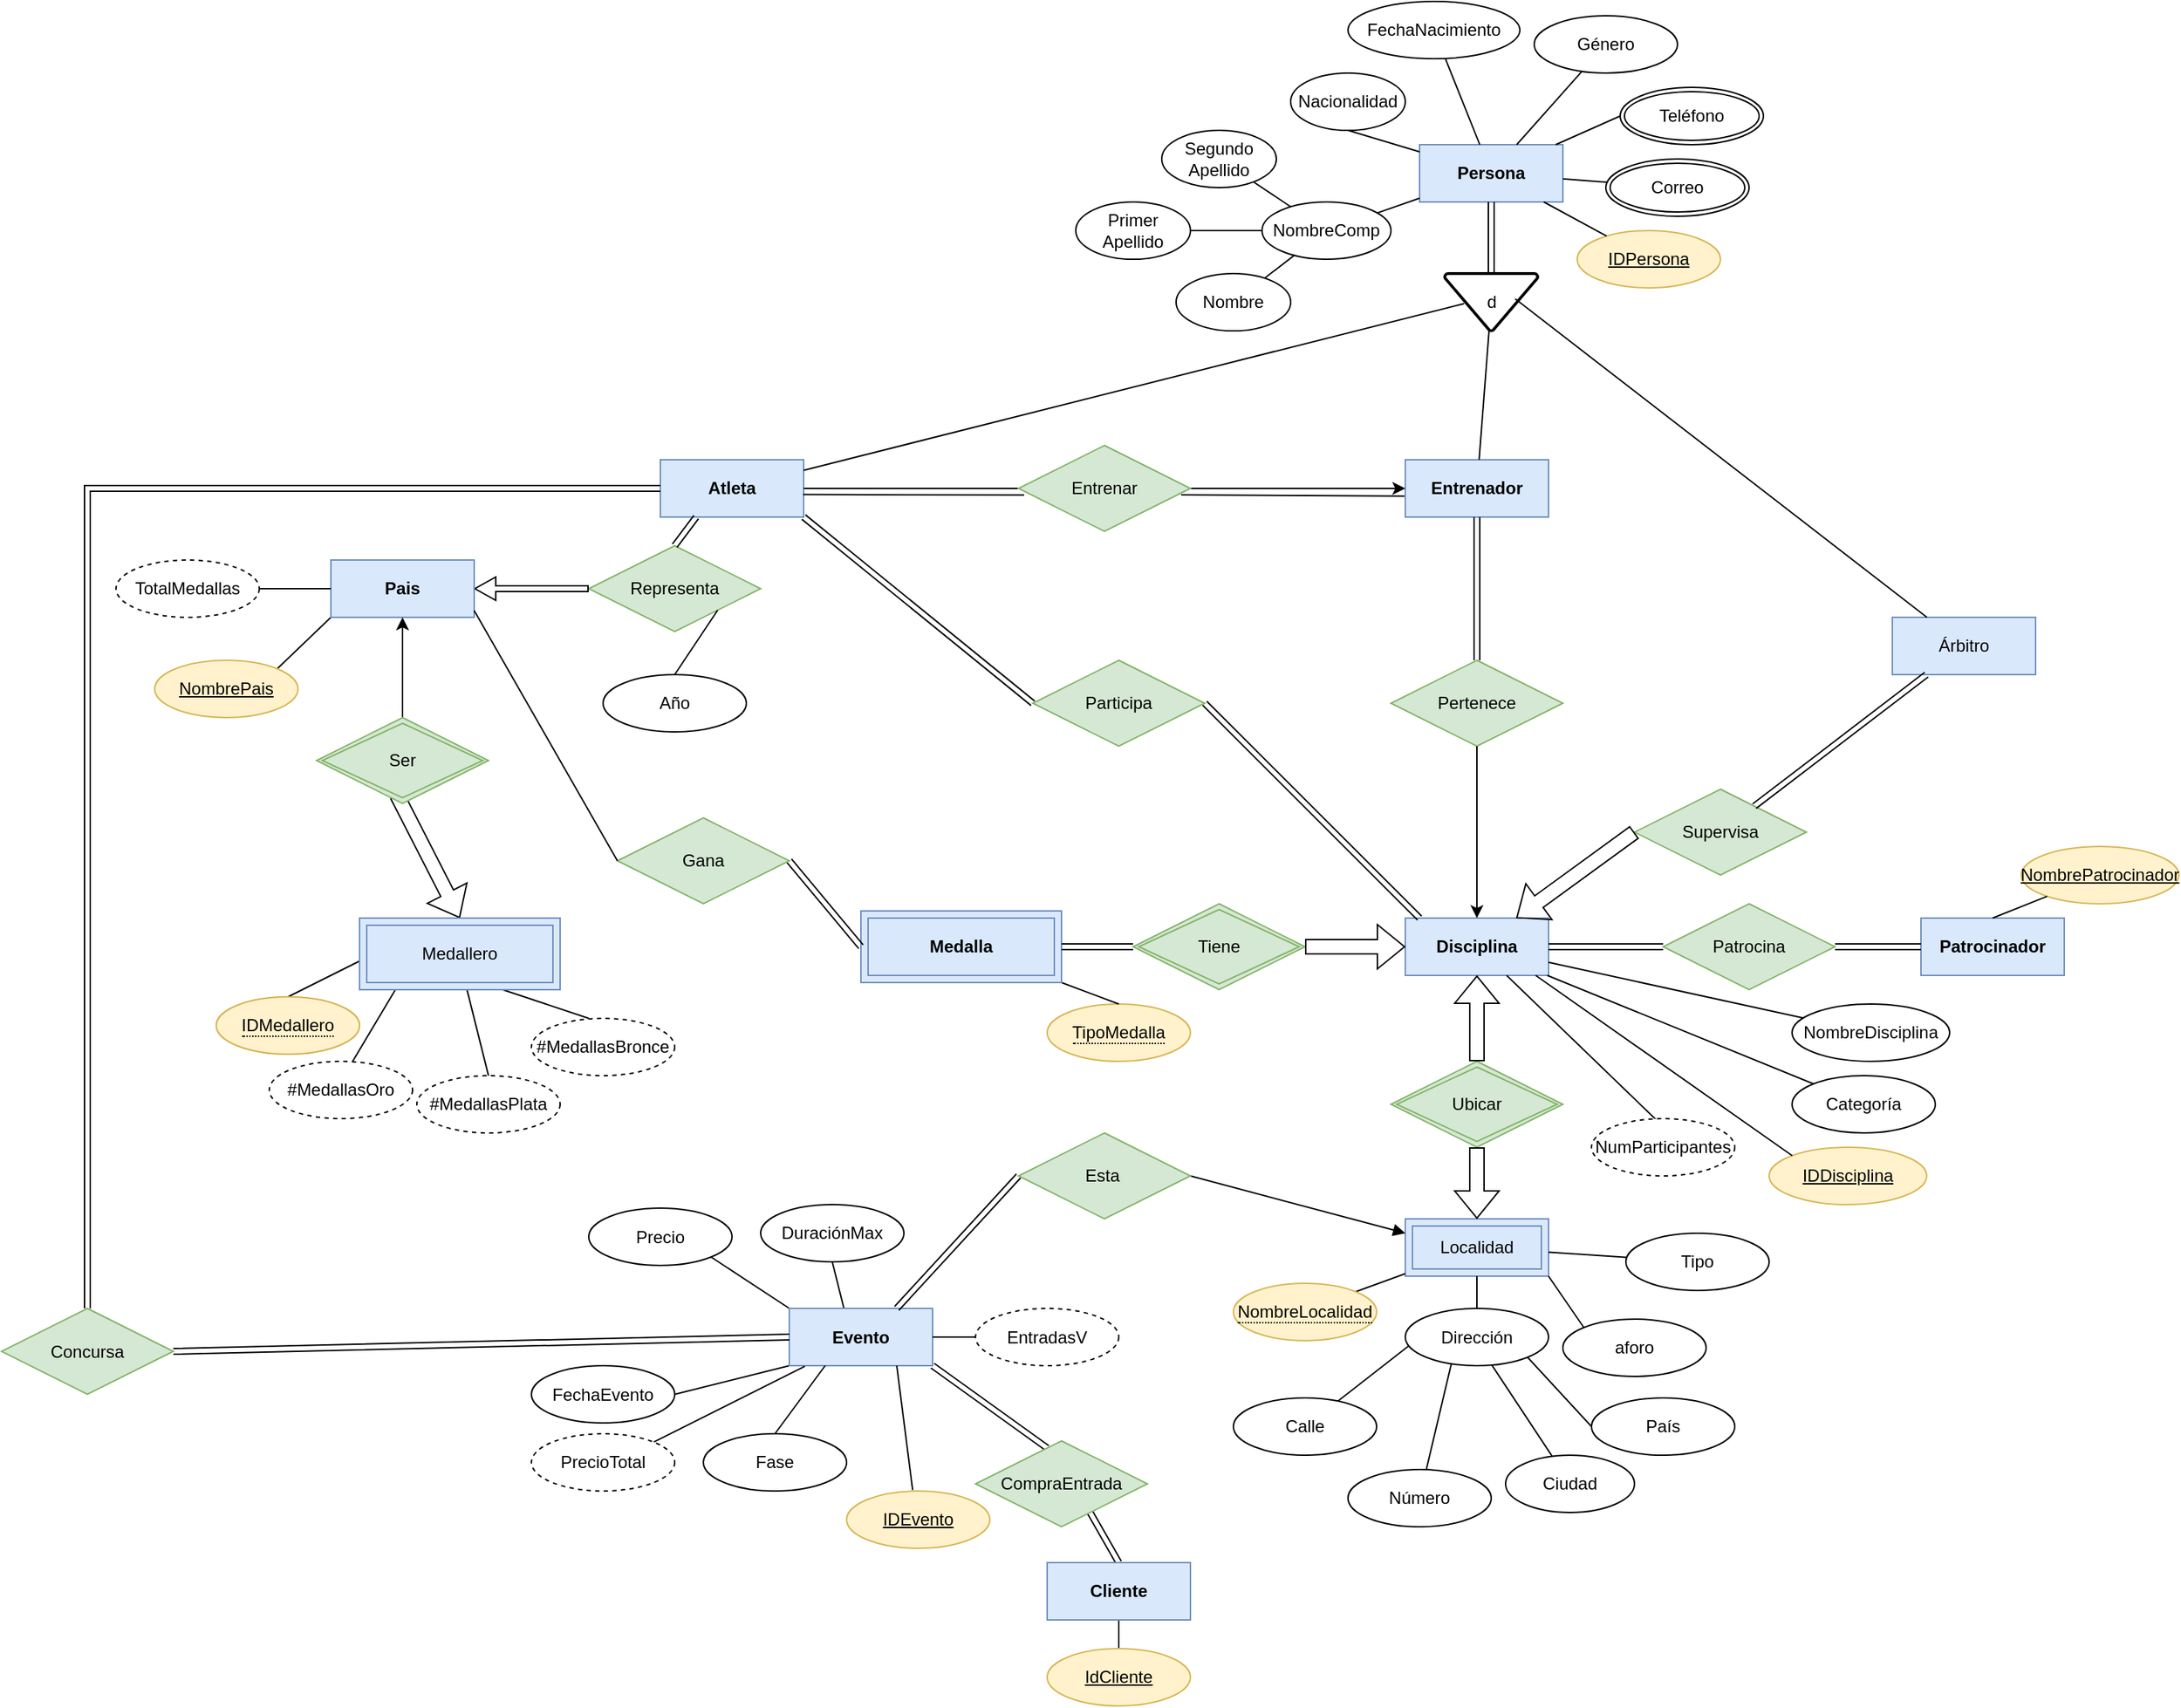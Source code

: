 <mxfile version="24.7.17">
  <diagram name="Página-1" id="QCrCfaFw36UPNGJQG-pu">
    <mxGraphModel grid="1" page="1" gridSize="10" guides="1" tooltips="1" connect="1" arrows="1" fold="1" pageScale="1" pageWidth="827" pageHeight="1169" background="none" math="0" shadow="0">
      <root>
        <mxCell id="0" />
        <mxCell id="1" parent="0" />
        <mxCell id="vkqAU-G4HcXmrahT7UT--8" value="NombreComp" style="ellipse;whiteSpace=wrap;html=1;movable=1;resizable=1;rotatable=1;deletable=1;editable=1;locked=0;connectable=1;" vertex="1" parent="1">
          <mxGeometry x="160" y="-90" width="90" height="40" as="geometry" />
        </mxCell>
        <mxCell id="vkqAU-G4HcXmrahT7UT--10" value="Nombre" style="ellipse;whiteSpace=wrap;html=1;movable=1;resizable=1;rotatable=1;deletable=1;editable=1;locked=0;connectable=1;" vertex="1" parent="1">
          <mxGeometry x="100" y="-40" width="80" height="40" as="geometry" />
        </mxCell>
        <mxCell id="f1zBCqjC82hzsTpn4rTU-1" value="Primer Apellido" style="ellipse;whiteSpace=wrap;html=1;movable=1;resizable=1;rotatable=1;deletable=1;editable=1;locked=0;connectable=1;" vertex="1" parent="1">
          <mxGeometry x="30" y="-90" width="80" height="40" as="geometry" />
        </mxCell>
        <mxCell id="f1zBCqjC82hzsTpn4rTU-2" value="Segundo Apellido" style="ellipse;whiteSpace=wrap;html=1;movable=1;resizable=1;rotatable=1;deletable=1;editable=1;locked=0;connectable=1;" vertex="1" parent="1">
          <mxGeometry x="90" y="-140" width="80" height="40" as="geometry" />
        </mxCell>
        <mxCell id="f1zBCqjC82hzsTpn4rTU-3" value="Nacionalidad" style="ellipse;whiteSpace=wrap;html=1;movable=1;resizable=1;rotatable=1;deletable=1;editable=1;locked=0;connectable=1;" vertex="1" parent="1">
          <mxGeometry x="180" y="-180" width="80" height="40" as="geometry" />
        </mxCell>
        <mxCell id="f1zBCqjC82hzsTpn4rTU-4" value="FechaNacimiento" style="ellipse;whiteSpace=wrap;html=1;movable=1;resizable=1;rotatable=1;deletable=1;editable=1;locked=0;connectable=1;" vertex="1" parent="1">
          <mxGeometry x="220" y="-230" width="120" height="40" as="geometry" />
        </mxCell>
        <mxCell id="f1zBCqjC82hzsTpn4rTU-11" value="d" style="strokeWidth=2;html=1;shape=mxgraph.flowchart.merge_or_storage;whiteSpace=wrap;" vertex="1" parent="1">
          <mxGeometry x="287.5" y="-40" width="65" height="40" as="geometry" />
        </mxCell>
        <mxCell id="f1zBCqjC82hzsTpn4rTU-13" value="Persona" style="whiteSpace=wrap;html=1;align=center;fontStyle=1;fillColor=#dae8fc;strokeColor=#6c8ebf;" vertex="1" parent="1">
          <mxGeometry x="270" y="-130" width="100" height="40" as="geometry" />
        </mxCell>
        <mxCell id="f1zBCqjC82hzsTpn4rTU-14" value="Atleta" style="whiteSpace=wrap;html=1;align=center;fontStyle=1;fillColor=#DAE8FC;strokeColor=#6c8ebf;" vertex="1" parent="1">
          <mxGeometry x="-260" y="90" width="100" height="40" as="geometry" />
        </mxCell>
        <mxCell id="f1zBCqjC82hzsTpn4rTU-15" value="Entrenador" style="whiteSpace=wrap;html=1;align=center;fontStyle=1;fillColor=#dae8fc;strokeColor=#6c8ebf;" vertex="1" parent="1">
          <mxGeometry x="260" y="90" width="100" height="40" as="geometry" />
        </mxCell>
        <mxCell id="f1zBCqjC82hzsTpn4rTU-16" value="Árbitro" style="whiteSpace=wrap;html=1;align=center;fillColor=#dae8fc;strokeColor=#6c8ebf;" vertex="1" parent="1">
          <mxGeometry x="600" y="200" width="100" height="40" as="geometry" />
        </mxCell>
        <mxCell id="f1zBCqjC82hzsTpn4rTU-17" value="Disciplina" style="whiteSpace=wrap;html=1;align=center;fontStyle=1;fillColor=#dae8fc;strokeColor=#6c8ebf;" vertex="1" parent="1">
          <mxGeometry x="260" y="410" width="100" height="40" as="geometry" />
        </mxCell>
        <mxCell id="f1zBCqjC82hzsTpn4rTU-27" value="" style="endArrow=none;html=1;rounded=0;entryX=0;entryY=0.5;entryDx=0;entryDy=0;" edge="1" parent="1" source="f1zBCqjC82hzsTpn4rTU-13" target="f1zBCqjC82hzsTpn4rTU-51">
          <mxGeometry relative="1" as="geometry">
            <mxPoint x="300" y="-30" as="sourcePoint" />
            <mxPoint x="484.854" y="-165.774" as="targetPoint" />
          </mxGeometry>
        </mxCell>
        <mxCell id="f1zBCqjC82hzsTpn4rTU-28" value="" style="endArrow=none;html=1;rounded=0;exitX=0.5;exitY=1;exitDx=0;exitDy=0;" edge="1" parent="1" source="f1zBCqjC82hzsTpn4rTU-3" target="f1zBCqjC82hzsTpn4rTU-13">
          <mxGeometry relative="1" as="geometry">
            <mxPoint x="300" y="-30" as="sourcePoint" />
            <mxPoint x="330" y="-140" as="targetPoint" />
          </mxGeometry>
        </mxCell>
        <mxCell id="f1zBCqjC82hzsTpn4rTU-29" value="" style="endArrow=none;html=1;rounded=0;" edge="1" parent="1" source="f1zBCqjC82hzsTpn4rTU-13" target="f1zBCqjC82hzsTpn4rTU-4">
          <mxGeometry relative="1" as="geometry">
            <mxPoint x="240" y="-211.18" as="sourcePoint" />
            <mxPoint x="400" y="-211.18" as="targetPoint" />
          </mxGeometry>
        </mxCell>
        <mxCell id="f1zBCqjC82hzsTpn4rTU-31" value="" style="endArrow=none;html=1;rounded=0;" edge="1" parent="1" source="f1zBCqjC82hzsTpn4rTU-13" target="vkqAU-G4HcXmrahT7UT--8">
          <mxGeometry relative="1" as="geometry">
            <mxPoint x="300" y="-30" as="sourcePoint" />
            <mxPoint x="460" y="-30" as="targetPoint" />
          </mxGeometry>
        </mxCell>
        <mxCell id="f1zBCqjC82hzsTpn4rTU-32" value="" style="endArrow=none;html=1;rounded=0;" edge="1" parent="1" source="vkqAU-G4HcXmrahT7UT--8" target="f1zBCqjC82hzsTpn4rTU-2">
          <mxGeometry relative="1" as="geometry">
            <mxPoint x="300" y="-30" as="sourcePoint" />
            <mxPoint x="460" y="-30" as="targetPoint" />
          </mxGeometry>
        </mxCell>
        <mxCell id="f1zBCqjC82hzsTpn4rTU-33" value="" style="endArrow=none;html=1;rounded=0;" edge="1" parent="1" source="vkqAU-G4HcXmrahT7UT--8" target="f1zBCqjC82hzsTpn4rTU-1">
          <mxGeometry relative="1" as="geometry">
            <mxPoint x="300" y="-30" as="sourcePoint" />
            <mxPoint x="460" y="-30" as="targetPoint" />
          </mxGeometry>
        </mxCell>
        <mxCell id="f1zBCqjC82hzsTpn4rTU-34" value="" style="endArrow=none;html=1;rounded=0;" edge="1" parent="1" source="vkqAU-G4HcXmrahT7UT--8" target="vkqAU-G4HcXmrahT7UT--10">
          <mxGeometry relative="1" as="geometry">
            <mxPoint x="300" y="-30" as="sourcePoint" />
            <mxPoint x="460" y="-30" as="targetPoint" />
          </mxGeometry>
        </mxCell>
        <mxCell id="f1zBCqjC82hzsTpn4rTU-39" value="" style="shape=link;html=1;rounded=0;" edge="1" parent="1" source="f1zBCqjC82hzsTpn4rTU-11" target="f1zBCqjC82hzsTpn4rTU-13">
          <mxGeometry width="100" relative="1" as="geometry">
            <mxPoint x="320" y="-30" as="sourcePoint" />
            <mxPoint x="430" y="-30" as="targetPoint" />
          </mxGeometry>
        </mxCell>
        <mxCell id="f1zBCqjC82hzsTpn4rTU-40" value="" style="endArrow=none;html=1;rounded=0;exitX=0.208;exitY=0.525;exitDx=0;exitDy=0;exitPerimeter=0;" edge="1" parent="1" source="f1zBCqjC82hzsTpn4rTU-11" target="f1zBCqjC82hzsTpn4rTU-14">
          <mxGeometry width="50" height="50" relative="1" as="geometry">
            <mxPoint x="340" y="-60" as="sourcePoint" />
            <mxPoint x="240" y="-20" as="targetPoint" />
          </mxGeometry>
        </mxCell>
        <mxCell id="f1zBCqjC82hzsTpn4rTU-41" value="" style="endArrow=none;html=1;rounded=0;" edge="1" parent="1" source="f1zBCqjC82hzsTpn4rTU-11" target="f1zBCqjC82hzsTpn4rTU-15">
          <mxGeometry width="50" height="50" relative="1" as="geometry">
            <mxPoint x="347.769" y="-129.72" as="sourcePoint" />
            <mxPoint x="209.769" y="-44.72" as="targetPoint" />
          </mxGeometry>
        </mxCell>
        <mxCell id="f1zBCqjC82hzsTpn4rTU-42" value="" style="endArrow=none;html=1;rounded=0;entryX=0.757;entryY=0.441;entryDx=0;entryDy=0;entryPerimeter=0;" edge="1" parent="1" source="f1zBCqjC82hzsTpn4rTU-16" target="f1zBCqjC82hzsTpn4rTU-11">
          <mxGeometry width="50" height="50" relative="1" as="geometry">
            <mxPoint x="347.769" y="-129.72" as="sourcePoint" />
            <mxPoint x="209.769" y="-44.72" as="targetPoint" />
            <Array as="points" />
          </mxGeometry>
        </mxCell>
        <mxCell id="f1zBCqjC82hzsTpn4rTU-46" value="Género" style="ellipse;whiteSpace=wrap;html=1;align=center;" vertex="1" parent="1">
          <mxGeometry x="350" y="-220" width="100" height="40" as="geometry" />
        </mxCell>
        <mxCell id="f1zBCqjC82hzsTpn4rTU-48" value="" style="endArrow=none;html=1;rounded=0;" edge="1" parent="1" source="f1zBCqjC82hzsTpn4rTU-46" target="f1zBCqjC82hzsTpn4rTU-13">
          <mxGeometry width="50" height="50" relative="1" as="geometry">
            <mxPoint x="407.769" y="-79.72" as="sourcePoint" />
            <mxPoint x="269.769" y="5.28" as="targetPoint" />
          </mxGeometry>
        </mxCell>
        <mxCell id="f1zBCqjC82hzsTpn4rTU-49" value="Supervisa" style="shape=rhombus;perimeter=rhombusPerimeter;whiteSpace=wrap;html=1;align=center;fillColor=#d5e8d4;strokeColor=#82b366;" vertex="1" parent="1">
          <mxGeometry x="420" y="320" width="120" height="60" as="geometry" />
        </mxCell>
        <mxCell id="f1zBCqjC82hzsTpn4rTU-51" value="Teléfono" style="ellipse;shape=doubleEllipse;margin=3;whiteSpace=wrap;html=1;align=center;" vertex="1" parent="1">
          <mxGeometry x="410" y="-170" width="100" height="40" as="geometry" />
        </mxCell>
        <mxCell id="f1zBCqjC82hzsTpn4rTU-53" value="Localidad" style="shape=ext;margin=3;double=1;whiteSpace=wrap;html=1;align=center;fillColor=#dae8fc;strokeColor=#6c8ebf;" vertex="1" parent="1">
          <mxGeometry x="260" y="620" width="100" height="40" as="geometry" />
        </mxCell>
        <mxCell id="f1zBCqjC82hzsTpn4rTU-55" value="Pertenece" style="shape=rhombus;perimeter=rhombusPerimeter;whiteSpace=wrap;html=1;align=center;fillColor=#d5e8d4;strokeColor=#82b366;" vertex="1" parent="1">
          <mxGeometry x="250" y="230" width="120" height="60" as="geometry" />
        </mxCell>
        <mxCell id="f1zBCqjC82hzsTpn4rTU-60" value="" style="endArrow=classic;html=1;rounded=0;entryX=0;entryY=0.5;entryDx=0;entryDy=0;" edge="1" parent="1" source="f1zBCqjC82hzsTpn4rTU-14" target="f1zBCqjC82hzsTpn4rTU-15">
          <mxGeometry width="50" height="50" relative="1" as="geometry">
            <mxPoint x="310" y="180" as="sourcePoint" />
            <mxPoint x="360" y="130" as="targetPoint" />
          </mxGeometry>
        </mxCell>
        <mxCell id="f1zBCqjC82hzsTpn4rTU-43" value="Entrenar" style="shape=rhombus;perimeter=rhombusPerimeter;whiteSpace=wrap;html=1;align=center;fillColor=#d5e8d4;strokeColor=#82b366;" vertex="1" parent="1">
          <mxGeometry x="-10" y="80" width="120" height="60" as="geometry" />
        </mxCell>
        <mxCell id="f1zBCqjC82hzsTpn4rTU-61" value="" style="shape=link;html=1;rounded=0;" edge="1" parent="1" source="f1zBCqjC82hzsTpn4rTU-55" target="f1zBCqjC82hzsTpn4rTU-15">
          <mxGeometry width="100" relative="1" as="geometry">
            <mxPoint x="280" y="270" as="sourcePoint" />
            <mxPoint x="380" y="270" as="targetPoint" />
          </mxGeometry>
        </mxCell>
        <mxCell id="f1zBCqjC82hzsTpn4rTU-62" value="" style="endArrow=classic;html=1;rounded=0;" edge="1" parent="1" target="f1zBCqjC82hzsTpn4rTU-17">
          <mxGeometry width="50" height="50" relative="1" as="geometry">
            <mxPoint x="310" y="290" as="sourcePoint" />
            <mxPoint x="360" y="240" as="targetPoint" />
          </mxGeometry>
        </mxCell>
        <mxCell id="f1zBCqjC82hzsTpn4rTU-65" value="" style="shape=link;endArrow=none;html=1;rounded=0;entryX=1;entryY=1;entryDx=0;entryDy=0;exitX=0;exitY=0.5;exitDx=0;exitDy=0;endFill=0;" edge="1" parent="1" source="f1zBCqjC82hzsTpn4rTU-66" target="f1zBCqjC82hzsTpn4rTU-14">
          <mxGeometry width="50" height="50" relative="1" as="geometry">
            <mxPoint x="20" y="240" as="sourcePoint" />
            <mxPoint x="-90" y="190" as="targetPoint" />
          </mxGeometry>
        </mxCell>
        <mxCell id="f1zBCqjC82hzsTpn4rTU-66" value="Participa" style="shape=rhombus;perimeter=rhombusPerimeter;whiteSpace=wrap;html=1;align=center;fillColor=#d5e8d4;strokeColor=#82b366;" vertex="1" parent="1">
          <mxGeometry y="230" width="120" height="60" as="geometry" />
        </mxCell>
        <mxCell id="f1zBCqjC82hzsTpn4rTU-68" value="" style="shape=link;endArrow=classic;html=1;rounded=0;entryX=0;entryY=0.25;entryDx=0;entryDy=0;exitX=1;exitY=0.5;exitDx=0;exitDy=0;" edge="1" parent="1" source="f1zBCqjC82hzsTpn4rTU-66">
          <mxGeometry width="50" height="50" relative="1" as="geometry">
            <mxPoint x="130" y="250" as="sourcePoint" />
            <mxPoint x="270" y="410" as="targetPoint" />
          </mxGeometry>
        </mxCell>
        <mxCell id="f1zBCqjC82hzsTpn4rTU-69" value="&lt;span&gt;NombreDisciplina&lt;/span&gt;" style="ellipse;whiteSpace=wrap;html=1;align=center;fontStyle=0" vertex="1" parent="1">
          <mxGeometry x="530" y="470" width="110" height="40" as="geometry" />
        </mxCell>
        <mxCell id="f1zBCqjC82hzsTpn4rTU-72" value="Categoría" style="ellipse;whiteSpace=wrap;html=1;align=center;" vertex="1" parent="1">
          <mxGeometry x="530" y="520" width="100" height="40" as="geometry" />
        </mxCell>
        <mxCell id="f1zBCqjC82hzsTpn4rTU-74" value="" style="endArrow=classic;html=1;rounded=0;shape=flexArrow;exitX=0;exitY=0.5;exitDx=0;exitDy=0;" edge="1" parent="1" source="f1zBCqjC82hzsTpn4rTU-49" target="f1zBCqjC82hzsTpn4rTU-17">
          <mxGeometry width="50" height="50" relative="1" as="geometry">
            <mxPoint x="310" y="410" as="sourcePoint" />
            <mxPoint x="360" y="360" as="targetPoint" />
          </mxGeometry>
        </mxCell>
        <mxCell id="f1zBCqjC82hzsTpn4rTU-75" value="" style="endArrow=none;html=1;rounded=0;" edge="1" parent="1" source="f1zBCqjC82hzsTpn4rTU-17" target="f1zBCqjC82hzsTpn4rTU-72">
          <mxGeometry width="50" height="50" relative="1" as="geometry">
            <mxPoint x="397.769" y="460.28" as="sourcePoint" />
            <mxPoint x="259.769" y="545.28" as="targetPoint" />
          </mxGeometry>
        </mxCell>
        <mxCell id="f1zBCqjC82hzsTpn4rTU-76" value="" style="endArrow=none;html=1;rounded=0;" edge="1" parent="1" source="f1zBCqjC82hzsTpn4rTU-17" target="f1zBCqjC82hzsTpn4rTU-69">
          <mxGeometry width="50" height="50" relative="1" as="geometry">
            <mxPoint x="397.769" y="460.28" as="sourcePoint" />
            <mxPoint x="259.769" y="545.28" as="targetPoint" />
          </mxGeometry>
        </mxCell>
        <mxCell id="f1zBCqjC82hzsTpn4rTU-77" value="" style="endArrow=none;html=1;rounded=0;" edge="1" parent="1" source="f1zBCqjC82hzsTpn4rTU-17">
          <mxGeometry width="50" height="50" relative="1" as="geometry">
            <mxPoint x="397.769" y="460.28" as="sourcePoint" />
            <mxPoint x="435.615" y="551.283" as="targetPoint" />
          </mxGeometry>
        </mxCell>
        <mxCell id="f1zBCqjC82hzsTpn4rTU-80" value="Tipo" style="ellipse;whiteSpace=wrap;html=1;align=center;" vertex="1" parent="1">
          <mxGeometry x="414" y="630" width="100" height="40" as="geometry" />
        </mxCell>
        <mxCell id="f1zBCqjC82hzsTpn4rTU-81" value="IDPersona" style="ellipse;whiteSpace=wrap;html=1;align=center;fontStyle=4;fillColor=#fff2cc;strokeColor=#d6b656;" vertex="1" parent="1">
          <mxGeometry x="380" y="-70" width="100" height="40" as="geometry" />
        </mxCell>
        <mxCell id="f1zBCqjC82hzsTpn4rTU-83" value="" style="endArrow=none;html=1;rounded=0;" edge="1" parent="1" source="f1zBCqjC82hzsTpn4rTU-81" target="f1zBCqjC82hzsTpn4rTU-13">
          <mxGeometry width="50" height="50" relative="1" as="geometry">
            <mxPoint x="407.769" y="-79.72" as="sourcePoint" />
            <mxPoint x="269.769" y="5.28" as="targetPoint" />
          </mxGeometry>
        </mxCell>
        <mxCell id="f1zBCqjC82hzsTpn4rTU-84" value="Ubicar" style="shape=rhombus;double=1;perimeter=rhombusPerimeter;whiteSpace=wrap;html=1;align=center;fillColor=#d5e8d4;strokeColor=#82b366;" vertex="1" parent="1">
          <mxGeometry x="250" y="510" width="120" height="60" as="geometry" />
        </mxCell>
        <mxCell id="f1zBCqjC82hzsTpn4rTU-85" value="" style="endArrow=none;html=1;rounded=0;entryX=1;entryY=0;entryDx=0;entryDy=0;" edge="1" parent="1" source="f1zBCqjC82hzsTpn4rTU-53" target="mH0adXcuigVSKNQ7jDRi-12">
          <mxGeometry width="50" height="50" relative="1" as="geometry">
            <mxPoint x="397.769" y="580.28" as="sourcePoint" />
            <mxPoint x="234.977" y="670.708" as="targetPoint" />
          </mxGeometry>
        </mxCell>
        <mxCell id="f1zBCqjC82hzsTpn4rTU-87" value="" style="endArrow=none;html=1;rounded=0;" edge="1" parent="1" source="f1zBCqjC82hzsTpn4rTU-80" target="f1zBCqjC82hzsTpn4rTU-53">
          <mxGeometry width="50" height="50" relative="1" as="geometry">
            <mxPoint x="397.769" y="580.28" as="sourcePoint" />
            <mxPoint x="259.769" y="665.28" as="targetPoint" />
          </mxGeometry>
        </mxCell>
        <mxCell id="f1zBCqjC82hzsTpn4rTU-88" value="Calle" style="ellipse;whiteSpace=wrap;html=1;align=center;" vertex="1" parent="1">
          <mxGeometry x="140" y="745" width="100" height="40" as="geometry" />
        </mxCell>
        <mxCell id="f1zBCqjC82hzsTpn4rTU-89" value="Número" style="ellipse;whiteSpace=wrap;html=1;align=center;" vertex="1" parent="1">
          <mxGeometry x="220" y="795" width="100" height="40" as="geometry" />
        </mxCell>
        <mxCell id="f1zBCqjC82hzsTpn4rTU-90" value="Ciudad" style="ellipse;whiteSpace=wrap;html=1;align=center;" vertex="1" parent="1">
          <mxGeometry x="330" y="785" width="90" height="40" as="geometry" />
        </mxCell>
        <mxCell id="f1zBCqjC82hzsTpn4rTU-91" value="País" style="ellipse;whiteSpace=wrap;html=1;align=center;" vertex="1" parent="1">
          <mxGeometry x="390" y="745" width="100" height="40" as="geometry" />
        </mxCell>
        <mxCell id="f1zBCqjC82hzsTpn4rTU-92" value="" style="endArrow=none;html=1;rounded=0;exitX=0.031;exitY=0.641;exitDx=0;exitDy=0;exitPerimeter=0;" edge="1" parent="1" source="THKwmLbEmkbz0ED7jqbm-4" target="f1zBCqjC82hzsTpn4rTU-88">
          <mxGeometry width="50" height="50" relative="1" as="geometry">
            <mxPoint x="250" y="720" as="sourcePoint" />
            <mxPoint x="259.769" y="760.28" as="targetPoint" />
          </mxGeometry>
        </mxCell>
        <mxCell id="f1zBCqjC82hzsTpn4rTU-93" value="" style="endArrow=none;html=1;rounded=0;exitX=0.322;exitY=0.959;exitDx=0;exitDy=0;exitPerimeter=0;" edge="1" parent="1" source="THKwmLbEmkbz0ED7jqbm-4" target="f1zBCqjC82hzsTpn4rTU-89">
          <mxGeometry width="50" height="50" relative="1" as="geometry">
            <mxPoint x="270" y="750" as="sourcePoint" />
            <mxPoint x="259.769" y="760.28" as="targetPoint" />
          </mxGeometry>
        </mxCell>
        <mxCell id="f1zBCqjC82hzsTpn4rTU-94" value="" style="endArrow=none;html=1;rounded=0;entryX=0.361;entryY=0.017;entryDx=0;entryDy=0;entryPerimeter=0;exitX=0.6;exitY=0.974;exitDx=0;exitDy=0;exitPerimeter=0;" edge="1" parent="1" source="THKwmLbEmkbz0ED7jqbm-4" target="f1zBCqjC82hzsTpn4rTU-90">
          <mxGeometry width="50" height="50" relative="1" as="geometry">
            <mxPoint x="306" y="760" as="sourcePoint" />
            <mxPoint x="259.769" y="760.28" as="targetPoint" />
          </mxGeometry>
        </mxCell>
        <mxCell id="f1zBCqjC82hzsTpn4rTU-95" value="" style="endArrow=none;html=1;rounded=0;exitX=0;exitY=0.5;exitDx=0;exitDy=0;entryX=1;entryY=1;entryDx=0;entryDy=0;" edge="1" parent="1" source="f1zBCqjC82hzsTpn4rTU-91" target="THKwmLbEmkbz0ED7jqbm-4">
          <mxGeometry width="50" height="50" relative="1" as="geometry">
            <mxPoint x="397.769" y="675.28" as="sourcePoint" />
            <mxPoint x="340" y="750" as="targetPoint" />
          </mxGeometry>
        </mxCell>
        <mxCell id="f1zBCqjC82hzsTpn4rTU-105" value="Precio" style="ellipse;whiteSpace=wrap;html=1;align=center;" vertex="1" parent="1">
          <mxGeometry x="-310" y="612.5" width="100" height="40" as="geometry" />
        </mxCell>
        <mxCell id="f1zBCqjC82hzsTpn4rTU-106" value="" style="endArrow=none;html=1;rounded=0;entryX=1;entryY=1;entryDx=0;entryDy=0;exitX=0;exitY=0;exitDx=0;exitDy=0;" edge="1" parent="1" source="o7-nBCWL6oB6dUf7lMq--11" target="f1zBCqjC82hzsTpn4rTU-105">
          <mxGeometry relative="1" as="geometry">
            <mxPoint x="-360" y="692.5" as="sourcePoint" />
            <mxPoint x="-200" y="692.5" as="targetPoint" />
          </mxGeometry>
        </mxCell>
        <mxCell id="f1zBCqjC82hzsTpn4rTU-108" value="" style="endArrow=none;html=1;rounded=0;entryX=0.5;entryY=1;entryDx=0;entryDy=0;" edge="1" parent="1" target="o7-nBCWL6oB6dUf7lMq--22">
          <mxGeometry relative="1" as="geometry">
            <mxPoint x="-130" y="690" as="sourcePoint" />
            <mxPoint x="-120" y="767.5" as="targetPoint" />
          </mxGeometry>
        </mxCell>
        <mxCell id="f1zBCqjC82hzsTpn4rTU-109" value="" style="endArrow=none;html=1;rounded=0;exitX=0;exitY=1;exitDx=0;exitDy=0;entryX=1;entryY=0.5;entryDx=0;entryDy=0;" edge="1" parent="1" source="o7-nBCWL6oB6dUf7lMq--11" target="o7-nBCWL6oB6dUf7lMq--28">
          <mxGeometry relative="1" as="geometry">
            <mxPoint x="-360" y="692.5" as="sourcePoint" />
            <mxPoint x="-238.656" y="756.918" as="targetPoint" />
          </mxGeometry>
        </mxCell>
        <mxCell id="f1zBCqjC82hzsTpn4rTU-116" value="" style="shape=link;html=1;rounded=0;" edge="1" parent="1" source="f1zBCqjC82hzsTpn4rTU-16" target="f1zBCqjC82hzsTpn4rTU-49">
          <mxGeometry width="100" relative="1" as="geometry">
            <mxPoint y="500" as="sourcePoint" />
            <mxPoint x="550" y="340" as="targetPoint" />
          </mxGeometry>
        </mxCell>
        <mxCell id="fMwPx2uLLaWgfthnUd-A-1" value="Patrocinador" style="whiteSpace=wrap;html=1;align=center;fontStyle=1;fillColor=#dae8fc;strokeColor=#6c8ebf;" vertex="1" parent="1">
          <mxGeometry x="620" y="410" width="100" height="40" as="geometry" />
        </mxCell>
        <mxCell id="cxBHX1C2nxwxFBKa3v35-2" value="aforo" style="ellipse;whiteSpace=wrap;html=1;align=center;" vertex="1" parent="1">
          <mxGeometry x="370" y="690" width="100" height="40" as="geometry" />
        </mxCell>
        <mxCell id="o7-nBCWL6oB6dUf7lMq--1" value="Representa" style="shape=rhombus;perimeter=rhombusPerimeter;whiteSpace=wrap;html=1;align=center;fillColor=#d5e8d4;strokeColor=#82b366;" vertex="1" parent="1">
          <mxGeometry x="-310" y="150" width="120" height="60" as="geometry" />
        </mxCell>
        <mxCell id="cxBHX1C2nxwxFBKa3v35-3" value="Patrocina" style="shape=rhombus;perimeter=rhombusPerimeter;whiteSpace=wrap;html=1;align=center;fillColor=#d5e8d4;strokeColor=#82b366;" vertex="1" parent="1">
          <mxGeometry x="440" y="400" width="120" height="60" as="geometry" />
        </mxCell>
        <mxCell id="o7-nBCWL6oB6dUf7lMq--2" value="" style="endArrow=none;html=1;rounded=0;exitX=0.5;exitY=0;exitDx=0;exitDy=0;entryX=0.25;entryY=1;entryDx=0;entryDy=0;shape=link;" edge="1" parent="1" source="o7-nBCWL6oB6dUf7lMq--1" target="f1zBCqjC82hzsTpn4rTU-14">
          <mxGeometry width="50" height="50" relative="1" as="geometry">
            <mxPoint x="340" y="-55" as="sourcePoint" />
            <mxPoint x="-150" y="104" as="targetPoint" />
          </mxGeometry>
        </mxCell>
        <mxCell id="o7-nBCWL6oB6dUf7lMq--3" value="" style="endArrow=none;html=1;rounded=0;exitX=1;exitY=0.5;exitDx=0;exitDy=0;startArrow=block;startFill=0;shape=flexArrow;entryX=0;entryY=0.5;entryDx=0;entryDy=0;strokeWidth=1;endFill=0;targetPerimeterSpacing=0;endSize=0;startSize=4.529;shadow=0;flowAnimation=0;fillColor=none;width=4;startWidth=11.25;fontStyle=1" edge="1" parent="1" source="THKwmLbEmkbz0ED7jqbm-10" target="o7-nBCWL6oB6dUf7lMq--1">
          <mxGeometry width="50" height="50" relative="1" as="geometry">
            <mxPoint x="-320" y="30" as="sourcePoint" />
            <mxPoint x="-260" y="40" as="targetPoint" />
          </mxGeometry>
        </mxCell>
        <mxCell id="cxBHX1C2nxwxFBKa3v35-8" value="" style="endArrow=none;html=1;rounded=0;exitX=0;exitY=0;exitDx=0;exitDy=0;entryX=1;entryY=1;entryDx=0;entryDy=0;" edge="1" parent="1" source="cxBHX1C2nxwxFBKa3v35-2" target="f1zBCqjC82hzsTpn4rTU-53">
          <mxGeometry width="50" height="50" relative="1" as="geometry">
            <mxPoint x="416.5" y="703" as="sourcePoint" />
            <mxPoint x="350" y="696" as="targetPoint" />
          </mxGeometry>
        </mxCell>
        <mxCell id="o7-nBCWL6oB6dUf7lMq--6" value="Año" style="ellipse;whiteSpace=wrap;html=1;align=center;" vertex="1" parent="1">
          <mxGeometry x="-300" y="240" width="100" height="40" as="geometry" />
        </mxCell>
        <mxCell id="o7-nBCWL6oB6dUf7lMq--9" value="" style="endArrow=none;html=1;rounded=0;exitX=1;exitY=1;exitDx=0;exitDy=0;entryX=0.5;entryY=0;entryDx=0;entryDy=0;" edge="1" parent="1" source="o7-nBCWL6oB6dUf7lMq--1" target="o7-nBCWL6oB6dUf7lMq--6">
          <mxGeometry width="50" height="50" relative="1" as="geometry">
            <mxPoint x="340" y="-55" as="sourcePoint" />
            <mxPoint x="-150" y="104" as="targetPoint" />
          </mxGeometry>
        </mxCell>
        <mxCell id="o7-nBCWL6oB6dUf7lMq--10" value="" style="endArrow=none;html=1;rounded=0;exitX=0;exitY=1;exitDx=0;exitDy=0;entryX=0.5;entryY=1;entryDx=0;entryDy=0;" edge="1" parent="1" source="THKwmLbEmkbz0ED7jqbm-10" target="THKwmLbEmkbz0ED7jqbm-11">
          <mxGeometry width="50" height="50" relative="1" as="geometry">
            <mxPoint x="-230" y="25" as="sourcePoint" />
            <mxPoint x="-414" y="-30" as="targetPoint" />
          </mxGeometry>
        </mxCell>
        <mxCell id="o7-nBCWL6oB6dUf7lMq--11" value="Evento" style="whiteSpace=wrap;html=1;align=center;fontStyle=1;fillColor=#dae8fc;strokeColor=#6c8ebf;" vertex="1" parent="1">
          <mxGeometry x="-170" y="682.5" width="100" height="40" as="geometry" />
        </mxCell>
        <mxCell id="mH0adXcuigVSKNQ7jDRi-7" value="" style="endArrow=none;html=1;rounded=0;exitX=1;exitY=0.5;exitDx=0;exitDy=0;entryX=0;entryY=0.5;entryDx=0;entryDy=0;startArrow=none;startFill=0;shape=link;" edge="1" parent="1" source="f1zBCqjC82hzsTpn4rTU-17" target="cxBHX1C2nxwxFBKa3v35-3">
          <mxGeometry width="50" height="50" relative="1" as="geometry">
            <mxPoint x="727.999" y="365" as="sourcePoint" />
            <mxPoint x="589.999" y="450" as="targetPoint" />
            <Array as="points" />
          </mxGeometry>
        </mxCell>
        <mxCell id="mH0adXcuigVSKNQ7jDRi-8" value="" style="shape=flexArrow;endArrow=classic;html=1;rounded=0;entryX=0.5;entryY=0;entryDx=0;entryDy=0;exitX=0.5;exitY=1;exitDx=0;exitDy=0;" edge="1" parent="1" source="f1zBCqjC82hzsTpn4rTU-84" target="f1zBCqjC82hzsTpn4rTU-53">
          <mxGeometry width="50" height="50" relative="1" as="geometry">
            <mxPoint x="430" y="590" as="sourcePoint" />
            <mxPoint x="480" y="540" as="targetPoint" />
          </mxGeometry>
        </mxCell>
        <mxCell id="mH0adXcuigVSKNQ7jDRi-11" value="" style="shape=flexArrow;endArrow=classic;html=1;rounded=0;entryX=0.5;entryY=1;entryDx=0;entryDy=0;" edge="1" parent="1" target="f1zBCqjC82hzsTpn4rTU-17">
          <mxGeometry width="50" height="50" relative="1" as="geometry">
            <mxPoint x="310" y="510" as="sourcePoint" />
            <mxPoint x="360" y="460" as="targetPoint" />
          </mxGeometry>
        </mxCell>
        <mxCell id="mH0adXcuigVSKNQ7jDRi-12" value="&lt;span style=&quot;border-bottom: 1px dotted&quot;&gt;NombreLocalidad&lt;/span&gt;" style="ellipse;whiteSpace=wrap;html=1;align=center;fillColor=#fff2cc;strokeColor=#d6b656;" vertex="1" parent="1">
          <mxGeometry x="140" y="665" width="100" height="40" as="geometry" />
        </mxCell>
        <mxCell id="SwHU3Nb_tAXpoa3BWpgK-4" style="edgeStyle=orthogonalEdgeStyle;rounded=0;orthogonalLoop=1;jettySize=auto;html=1;exitX=0.5;exitY=1;exitDx=0;exitDy=0;" edge="1" parent="1">
          <mxGeometry relative="1" as="geometry">
            <mxPoint x="-270" y="792.5" as="sourcePoint" />
            <mxPoint x="-270" y="792.5" as="targetPoint" />
          </mxGeometry>
        </mxCell>
        <mxCell id="o7-nBCWL6oB6dUf7lMq--19" value="" style="endArrow=block;html=1;rounded=0;exitX=0;exitY=0.5;exitDx=0;exitDy=0;entryX=0.75;entryY=0;entryDx=0;entryDy=0;shape=link;startArrow=none;startFill=0;" edge="1" parent="1" source="THKwmLbEmkbz0ED7jqbm-37" target="o7-nBCWL6oB6dUf7lMq--11">
          <mxGeometry width="50" height="50" relative="1" as="geometry">
            <mxPoint x="-20" y="590" as="sourcePoint" />
            <mxPoint x="-60" y="713" as="targetPoint" />
          </mxGeometry>
        </mxCell>
        <mxCell id="o7-nBCWL6oB6dUf7lMq--20" value="" style="endArrow=block;html=1;rounded=0;entryX=0;entryY=0.25;entryDx=0;entryDy=0;startArrow=none;startFill=0;exitX=1;exitY=0.5;exitDx=0;exitDy=0;" edge="1" parent="1" source="THKwmLbEmkbz0ED7jqbm-37" target="f1zBCqjC82hzsTpn4rTU-53">
          <mxGeometry width="50" height="50" relative="1" as="geometry">
            <mxPoint x="100" y="590" as="sourcePoint" />
            <mxPoint x="-60" y="713" as="targetPoint" />
          </mxGeometry>
        </mxCell>
        <mxCell id="o7-nBCWL6oB6dUf7lMq--22" value="DuraciónMax" style="ellipse;whiteSpace=wrap;html=1;align=center;" vertex="1" parent="1">
          <mxGeometry x="-190" y="610" width="100" height="40" as="geometry" />
        </mxCell>
        <mxCell id="o7-nBCWL6oB6dUf7lMq--28" value="&lt;span&gt;FechaEvento&lt;/span&gt;" style="ellipse;whiteSpace=wrap;html=1;align=center;fontStyle=0" vertex="1" parent="1">
          <mxGeometry x="-350" y="722.5" width="100" height="40" as="geometry" />
        </mxCell>
        <mxCell id="f1zBCqjC82hzsTpn4rTU-52" value="Correo" style="ellipse;shape=doubleEllipse;margin=3;whiteSpace=wrap;html=1;align=center;" vertex="1" parent="1">
          <mxGeometry x="400" y="-120" width="100" height="40" as="geometry" />
        </mxCell>
        <mxCell id="o7-nBCWL6oB6dUf7lMq--37" value="" style="endArrow=none;html=1;rounded=0;" edge="1" parent="1" source="f1zBCqjC82hzsTpn4rTU-13" target="f1zBCqjC82hzsTpn4rTU-52">
          <mxGeometry relative="1" as="geometry">
            <mxPoint x="370" y="-116" as="sourcePoint" />
            <mxPoint x="541.764" y="-134.734" as="targetPoint" />
          </mxGeometry>
        </mxCell>
        <mxCell id="VmTo_N5zFxjS8z5mR34c-2" value="" style="endArrow=none;html=1;rounded=0;entryX=0;entryY=0.5;entryDx=0;entryDy=0;exitX=1;exitY=0.5;exitDx=0;exitDy=0;shape=link;" edge="1" parent="1" source="cxBHX1C2nxwxFBKa3v35-3" target="fMwPx2uLLaWgfthnUd-A-1">
          <mxGeometry width="50" height="50" relative="1" as="geometry">
            <mxPoint x="420" y="460" as="sourcePoint" />
            <mxPoint x="470" y="410" as="targetPoint" />
          </mxGeometry>
        </mxCell>
        <mxCell id="VmTo_N5zFxjS8z5mR34c-5" value="" style="endArrow=none;html=1;rounded=0;exitX=0.996;exitY=0.606;exitDx=0;exitDy=0;exitPerimeter=0;entryX=0.033;entryY=0.578;entryDx=0;entryDy=0;entryPerimeter=0;" edge="1" parent="1" source="f1zBCqjC82hzsTpn4rTU-14" target="f1zBCqjC82hzsTpn4rTU-43">
          <mxGeometry width="50" height="50" relative="1" as="geometry">
            <mxPoint x="-10" y="220" as="sourcePoint" />
            <mxPoint x="40" y="170" as="targetPoint" />
          </mxGeometry>
        </mxCell>
        <mxCell id="VmTo_N5zFxjS8z5mR34c-6" value="" style="endArrow=none;html=1;rounded=0;exitX=0.946;exitY=0.574;exitDx=0;exitDy=0;exitPerimeter=0;entryX=-0.006;entryY=0.635;entryDx=0;entryDy=0;entryPerimeter=0;" edge="1" parent="1" source="f1zBCqjC82hzsTpn4rTU-43" target="f1zBCqjC82hzsTpn4rTU-15">
          <mxGeometry width="50" height="50" relative="1" as="geometry">
            <mxPoint x="76" y="120" as="sourcePoint" />
            <mxPoint x="260" y="121" as="targetPoint" />
          </mxGeometry>
        </mxCell>
        <mxCell id="THKwmLbEmkbz0ED7jqbm-1" value="&lt;span&gt;&lt;u&gt;IDDisciplina&lt;/u&gt;&lt;/span&gt;" style="ellipse;whiteSpace=wrap;html=1;align=center;fontStyle=0;fillColor=#fff2cc;strokeColor=#d6b656;" vertex="1" parent="1">
          <mxGeometry x="514" y="570" width="110" height="40" as="geometry" />
        </mxCell>
        <mxCell id="THKwmLbEmkbz0ED7jqbm-2" value="" style="endArrow=none;html=1;rounded=0;exitX=0.91;exitY=1;exitDx=0;exitDy=0;exitPerimeter=0;entryX=0;entryY=0;entryDx=0;entryDy=0;" edge="1" parent="1" source="f1zBCqjC82hzsTpn4rTU-17" target="THKwmLbEmkbz0ED7jqbm-1">
          <mxGeometry width="50" height="50" relative="1" as="geometry">
            <mxPoint x="369" y="460" as="sourcePoint" />
            <mxPoint x="555" y="536" as="targetPoint" />
          </mxGeometry>
        </mxCell>
        <mxCell id="THKwmLbEmkbz0ED7jqbm-3" value="NumParticipantes" style="ellipse;whiteSpace=wrap;html=1;align=center;dashed=1;" vertex="1" parent="1">
          <mxGeometry x="390" y="550" width="100" height="40" as="geometry" />
        </mxCell>
        <mxCell id="THKwmLbEmkbz0ED7jqbm-4" value="Dirección" style="ellipse;whiteSpace=wrap;html=1;align=center;" vertex="1" parent="1">
          <mxGeometry x="260" y="682.5" width="100" height="40" as="geometry" />
        </mxCell>
        <mxCell id="THKwmLbEmkbz0ED7jqbm-5" value="" style="endArrow=none;html=1;rounded=0;entryX=0.5;entryY=0;entryDx=0;entryDy=0;exitX=0.5;exitY=1;exitDx=0;exitDy=0;" edge="1" parent="1" source="f1zBCqjC82hzsTpn4rTU-53" target="THKwmLbEmkbz0ED7jqbm-4">
          <mxGeometry width="50" height="50" relative="1" as="geometry">
            <mxPoint x="330" y="731" as="sourcePoint" />
            <mxPoint x="372" y="796" as="targetPoint" />
          </mxGeometry>
        </mxCell>
        <mxCell id="THKwmLbEmkbz0ED7jqbm-6" value="Fase" style="ellipse;whiteSpace=wrap;html=1;align=center;" vertex="1" parent="1">
          <mxGeometry x="-230" y="770" width="100" height="40" as="geometry" />
        </mxCell>
        <mxCell id="THKwmLbEmkbz0ED7jqbm-7" value="" style="endArrow=none;html=1;rounded=0;entryX=0.25;entryY=1;entryDx=0;entryDy=0;exitX=0.5;exitY=0;exitDx=0;exitDy=0;" edge="1" parent="1" source="THKwmLbEmkbz0ED7jqbm-6" target="o7-nBCWL6oB6dUf7lMq--11">
          <mxGeometry relative="1" as="geometry">
            <mxPoint x="-15" y="746" as="sourcePoint" />
            <mxPoint x="-60" y="733" as="targetPoint" />
            <Array as="points" />
          </mxGeometry>
        </mxCell>
        <mxCell id="THKwmLbEmkbz0ED7jqbm-8" value="IDEvento" style="ellipse;whiteSpace=wrap;html=1;align=center;fontStyle=4;fillColor=#fff2cc;strokeColor=#d6b656;" vertex="1" parent="1">
          <mxGeometry x="-130" y="810" width="100" height="40" as="geometry" />
        </mxCell>
        <mxCell id="THKwmLbEmkbz0ED7jqbm-9" value="" style="endArrow=none;html=1;rounded=0;entryX=0.75;entryY=1;entryDx=0;entryDy=0;exitX=0.461;exitY=-0.017;exitDx=0;exitDy=0;exitPerimeter=0;" edge="1" parent="1" source="THKwmLbEmkbz0ED7jqbm-8" target="o7-nBCWL6oB6dUf7lMq--11">
          <mxGeometry relative="1" as="geometry">
            <mxPoint x="-170" y="780" as="sourcePoint" />
            <mxPoint x="-135" y="733" as="targetPoint" />
            <Array as="points" />
          </mxGeometry>
        </mxCell>
        <mxCell id="THKwmLbEmkbz0ED7jqbm-10" value="Pais" style="whiteSpace=wrap;html=1;align=center;fontStyle=1;fillColor=#DAE8FC;strokeColor=#6c8ebf;" vertex="1" parent="1">
          <mxGeometry x="-490" y="160" width="100" height="40" as="geometry" />
        </mxCell>
        <mxCell id="THKwmLbEmkbz0ED7jqbm-11" value="NombrePais" style="ellipse;whiteSpace=wrap;html=1;align=center;fontStyle=4;fillColor=#fff2cc;strokeColor=#d6b656;" vertex="1" parent="1">
          <mxGeometry x="-613" y="230" width="100" height="40" as="geometry" />
        </mxCell>
        <mxCell id="THKwmLbEmkbz0ED7jqbm-12" value="&lt;span&gt;&lt;u&gt;NombrePatrocinador&lt;/u&gt;&lt;/span&gt;" style="ellipse;whiteSpace=wrap;html=1;align=center;fontStyle=0;fillColor=#fff2cc;strokeColor=#d6b656;" vertex="1" parent="1">
          <mxGeometry x="690" y="360" width="110" height="40" as="geometry" />
        </mxCell>
        <mxCell id="THKwmLbEmkbz0ED7jqbm-13" value="" style="endArrow=none;html=1;rounded=0;exitX=0.5;exitY=0;exitDx=0;exitDy=0;" edge="1" parent="1" source="fMwPx2uLLaWgfthnUd-A-1" target="THKwmLbEmkbz0ED7jqbm-12">
          <mxGeometry width="50" height="50" relative="1" as="geometry">
            <mxPoint x="369" y="460" as="sourcePoint" />
            <mxPoint x="555" y="536" as="targetPoint" />
          </mxGeometry>
        </mxCell>
        <mxCell id="THKwmLbEmkbz0ED7jqbm-18" value="&lt;span style=&quot;border-bottom: 1px dotted&quot;&gt;TipoMedalla&lt;/span&gt;" style="ellipse;whiteSpace=wrap;html=1;align=center;fillColor=#fff2cc;strokeColor=#d6b656;" vertex="1" parent="1">
          <mxGeometry x="10" y="470" width="100" height="40" as="geometry" />
        </mxCell>
        <mxCell id="THKwmLbEmkbz0ED7jqbm-21" value="" style="endArrow=none;html=1;rounded=0;entryX=1;entryY=1;entryDx=0;entryDy=0;exitX=0.5;exitY=0;exitDx=0;exitDy=0;" edge="1" parent="1" source="THKwmLbEmkbz0ED7jqbm-18" target="THKwmLbEmkbz0ED7jqbm-32">
          <mxGeometry width="50" height="50" relative="1" as="geometry">
            <mxPoint x="-100" y="365" as="sourcePoint" />
            <mxPoint x="-70" y="335" as="targetPoint" />
          </mxGeometry>
        </mxCell>
        <mxCell id="THKwmLbEmkbz0ED7jqbm-32" value="&lt;span style=&quot;font-weight: 700;&quot;&gt;Medalla&lt;/span&gt;" style="shape=ext;margin=3;double=1;whiteSpace=wrap;html=1;align=center;fillColor=#dae8fc;strokeColor=#6c8ebf;" vertex="1" parent="1">
          <mxGeometry x="-120" y="405" width="140" height="50" as="geometry" />
        </mxCell>
        <mxCell id="THKwmLbEmkbz0ED7jqbm-34" value="Concursa" style="shape=rhombus;perimeter=rhombusPerimeter;whiteSpace=wrap;html=1;align=center;fillColor=#d5e8d4;strokeColor=#82b366;" vertex="1" parent="1">
          <mxGeometry x="-720" y="682.5" width="120" height="60" as="geometry" />
        </mxCell>
        <mxCell id="THKwmLbEmkbz0ED7jqbm-35" value="" style="endArrow=none;html=1;rounded=0;entryX=0;entryY=0.5;entryDx=0;entryDy=0;exitX=1;exitY=0.5;exitDx=0;exitDy=0;shape=link;" edge="1" parent="1" source="THKwmLbEmkbz0ED7jqbm-34" target="o7-nBCWL6oB6dUf7lMq--11">
          <mxGeometry width="50" height="50" relative="1" as="geometry">
            <mxPoint x="-150" y="420" as="sourcePoint" />
            <mxPoint x="40" y="420" as="targetPoint" />
          </mxGeometry>
        </mxCell>
        <mxCell id="THKwmLbEmkbz0ED7jqbm-36" value="" style="endArrow=none;html=1;rounded=0;entryX=0.5;entryY=0;entryDx=0;entryDy=0;exitX=0;exitY=0.5;exitDx=0;exitDy=0;shape=link;" edge="1" parent="1" source="f1zBCqjC82hzsTpn4rTU-14" target="THKwmLbEmkbz0ED7jqbm-34">
          <mxGeometry width="50" height="50" relative="1" as="geometry">
            <mxPoint x="-320" y="713" as="sourcePoint" />
            <mxPoint x="-160" y="713" as="targetPoint" />
            <Array as="points">
              <mxPoint x="-660" y="110" />
              <mxPoint x="-660" y="320" />
              <mxPoint x="-660" y="510" />
            </Array>
          </mxGeometry>
        </mxCell>
        <mxCell id="THKwmLbEmkbz0ED7jqbm-37" value="Esta&lt;span style=&quot;white-space: pre;&quot;&gt;&#x9;&lt;/span&gt;" style="shape=rhombus;perimeter=rhombusPerimeter;whiteSpace=wrap;html=1;align=center;fillColor=#d5e8d4;strokeColor=#82b366;" vertex="1" parent="1">
          <mxGeometry x="-10" y="560" width="120" height="60" as="geometry" />
        </mxCell>
        <mxCell id="THKwmLbEmkbz0ED7jqbm-38" value="EntradasV" style="ellipse;whiteSpace=wrap;html=1;align=center;dashed=1;" vertex="1" parent="1">
          <mxGeometry x="-40" y="682.5" width="100" height="40" as="geometry" />
        </mxCell>
        <mxCell id="THKwmLbEmkbz0ED7jqbm-39" value="" style="endArrow=none;html=1;rounded=0;entryX=1;entryY=0.5;entryDx=0;entryDy=0;exitX=0;exitY=0.5;exitDx=0;exitDy=0;" edge="1" parent="1" source="THKwmLbEmkbz0ED7jqbm-38" target="o7-nBCWL6oB6dUf7lMq--11">
          <mxGeometry relative="1" as="geometry">
            <mxPoint x="-25.168" y="735.783" as="sourcePoint" />
            <mxPoint x="-70" y="723" as="targetPoint" />
            <Array as="points" />
          </mxGeometry>
        </mxCell>
        <mxCell id="THKwmLbEmkbz0ED7jqbm-45" value="" style="endArrow=none;html=1;rounded=0;exitX=0.108;exitY=1.012;exitDx=0;exitDy=0;entryX=1;entryY=0;entryDx=0;entryDy=0;exitPerimeter=0;" edge="1" parent="1" source="o7-nBCWL6oB6dUf7lMq--11">
          <mxGeometry relative="1" as="geometry">
            <mxPoint x="-160" y="733" as="sourcePoint" />
            <mxPoint x="-264.645" y="775.858" as="targetPoint" />
          </mxGeometry>
        </mxCell>
        <mxCell id="THKwmLbEmkbz0ED7jqbm-46" value="" style="endArrow=none;html=1;rounded=0;entryX=0.5;entryY=1;entryDx=0;entryDy=0;exitX=0.5;exitY=0;exitDx=0;exitDy=0;" edge="1" parent="1">
          <mxGeometry relative="1" as="geometry">
            <mxPoint x="60" y="920" as="sourcePoint" />
            <mxPoint x="60" y="900" as="targetPoint" />
            <Array as="points" />
          </mxGeometry>
        </mxCell>
        <mxCell id="THKwmLbEmkbz0ED7jqbm-48" value="" style="endArrow=none;html=1;rounded=0;entryX=0.5;entryY=0;entryDx=0;entryDy=0;exitX=0.5;exitY=1;exitDx=0;exitDy=0;shape=link;" edge="1" parent="1">
          <mxGeometry relative="1" as="geometry">
            <mxPoint x="40" y="825" as="sourcePoint" />
            <mxPoint x="60" y="860" as="targetPoint" />
            <Array as="points" />
          </mxGeometry>
        </mxCell>
        <mxCell id="THKwmLbEmkbz0ED7jqbm-50" value="" style="endArrow=none;html=1;rounded=0;entryX=0;entryY=0;entryDx=0;entryDy=0;exitX=1;exitY=1;exitDx=0;exitDy=0;shape=link;" edge="1" parent="1" source="o7-nBCWL6oB6dUf7lMq--11">
          <mxGeometry relative="1" as="geometry">
            <mxPoint x="50" y="835" as="sourcePoint" />
            <mxPoint x="10" y="780" as="targetPoint" />
            <Array as="points" />
          </mxGeometry>
        </mxCell>
        <mxCell id="THKwmLbEmkbz0ED7jqbm-54" value="Tiene" style="shape=rhombus;double=1;perimeter=rhombusPerimeter;whiteSpace=wrap;html=1;align=center;fillColor=#d5e8d4;strokeColor=#82b366;" vertex="1" parent="1">
          <mxGeometry x="70" y="400" width="120" height="60" as="geometry" />
        </mxCell>
        <mxCell id="THKwmLbEmkbz0ED7jqbm-55" value="" style="shape=flexArrow;endArrow=classic;html=1;rounded=0;entryX=0;entryY=0.5;entryDx=0;entryDy=0;exitX=1;exitY=0.5;exitDx=0;exitDy=0;" edge="1" parent="1" source="THKwmLbEmkbz0ED7jqbm-54" target="f1zBCqjC82hzsTpn4rTU-17">
          <mxGeometry width="50" height="50" relative="1" as="geometry">
            <mxPoint x="115" y="300" as="sourcePoint" />
            <mxPoint x="265" y="450" as="targetPoint" />
          </mxGeometry>
        </mxCell>
        <mxCell id="THKwmLbEmkbz0ED7jqbm-56" value="" style="shape=link;endArrow=classic;html=1;rounded=0;entryX=0;entryY=0.5;entryDx=0;entryDy=0;exitX=1;exitY=0.5;exitDx=0;exitDy=0;" edge="1" parent="1" source="THKwmLbEmkbz0ED7jqbm-32" target="THKwmLbEmkbz0ED7jqbm-54">
          <mxGeometry width="50" height="50" relative="1" as="geometry">
            <mxPoint x="140" y="280" as="sourcePoint" />
            <mxPoint x="290" y="430" as="targetPoint" />
          </mxGeometry>
        </mxCell>
        <mxCell id="THKwmLbEmkbz0ED7jqbm-70" value="Gana" style="shape=rhombus;perimeter=rhombusPerimeter;whiteSpace=wrap;html=1;align=center;fillColor=#d5e8d4;strokeColor=#82b366;" vertex="1" parent="1">
          <mxGeometry x="-290" y="340" width="120" height="60" as="geometry" />
        </mxCell>
        <mxCell id="THKwmLbEmkbz0ED7jqbm-73" value="" style="endArrow=block;html=1;rounded=0;exitX=0.467;exitY=0.9;exitDx=0;exitDy=0;entryX=0.5;entryY=0;entryDx=0;entryDy=0;shape=flexArrow;strokeWidth=1;strokeColor=default;exitPerimeter=0;" edge="1" parent="1" source="RpCFNnG55zxHJHf3eyeN-1">
          <mxGeometry width="50" height="50" relative="1" as="geometry">
            <mxPoint x="-400" y="330" as="sourcePoint" />
            <mxPoint x="-400" y="410" as="targetPoint" />
          </mxGeometry>
        </mxCell>
        <mxCell id="AEwHgf2TFvcNtozTObTH-2" value="Medallero" style="whiteSpace=wrap;html=1;align=center;fontStyle=1;fillColor=#dae8fc;strokeColor=#6c8ebf;" vertex="1" parent="1">
          <mxGeometry x="-450" y="410" width="100" height="40" as="geometry" />
        </mxCell>
        <mxCell id="AEwHgf2TFvcNtozTObTH-4" value="IdLugar" style="ellipse;whiteSpace=wrap;html=1;align=center;fontStyle=0;fillColor=#fff2cc;strokeColor=#d6b656;" vertex="1" parent="1">
          <mxGeometry x="-570" y="465" width="100" height="40" as="geometry" />
        </mxCell>
        <mxCell id="AEwHgf2TFvcNtozTObTH-5" value="" style="endArrow=none;html=1;rounded=0;entryX=0;entryY=0.5;entryDx=0;entryDy=0;exitX=0.5;exitY=0;exitDx=0;exitDy=0;startArrow=none;startFill=0;endFill=0;" edge="1" parent="1" source="AEwHgf2TFvcNtozTObTH-4">
          <mxGeometry width="50" height="50" relative="1" as="geometry">
            <mxPoint x="-140" y="280" as="sourcePoint" />
            <mxPoint x="-470" y="440" as="targetPoint" />
          </mxGeometry>
        </mxCell>
        <mxCell id="AEwHgf2TFvcNtozTObTH-10" value="" style="endArrow=none;html=1;rounded=0;entryX=0.25;entryY=1;entryDx=0;entryDy=0;exitX=0.57;exitY=0.05;exitDx=0;exitDy=0;startArrow=none;startFill=0;endFill=0;exitPerimeter=0;" edge="1" parent="1">
          <mxGeometry width="50" height="50" relative="1" as="geometry">
            <mxPoint x="-476" y="512" as="sourcePoint" />
            <mxPoint x="-445" y="460" as="targetPoint" />
          </mxGeometry>
        </mxCell>
        <mxCell id="AEwHgf2TFvcNtozTObTH-11" value="" style="endArrow=none;html=1;rounded=0;entryX=0.75;entryY=1;entryDx=0;entryDy=0;exitX=0.5;exitY=0;exitDx=0;exitDy=0;startArrow=none;startFill=0;endFill=0;" edge="1" parent="1">
          <mxGeometry width="50" height="50" relative="1" as="geometry">
            <mxPoint x="-380" y="520" as="sourcePoint" />
            <mxPoint x="-395" y="460" as="targetPoint" />
          </mxGeometry>
        </mxCell>
        <mxCell id="AEwHgf2TFvcNtozTObTH-12" value="" style="endArrow=none;html=1;rounded=0;entryX=1;entryY=1;entryDx=0;entryDy=0;exitX=0.5;exitY=0;exitDx=0;exitDy=0;startArrow=none;startFill=0;endFill=0;" edge="1" parent="1">
          <mxGeometry width="50" height="50" relative="1" as="geometry">
            <mxPoint x="-310" y="480" as="sourcePoint" />
            <mxPoint x="-370" y="460" as="targetPoint" />
          </mxGeometry>
        </mxCell>
        <mxCell id="AEwHgf2TFvcNtozTObTH-17" value="" style="endArrow=none;html=1;rounded=0;entryX=1;entryY=0.5;entryDx=0;entryDy=0;exitX=0;exitY=0.5;exitDx=0;exitDy=0;startArrow=none;startFill=0;endFill=0;shape=link;" edge="1" parent="1" source="THKwmLbEmkbz0ED7jqbm-32" target="THKwmLbEmkbz0ED7jqbm-70">
          <mxGeometry width="50" height="50" relative="1" as="geometry">
            <mxPoint x="-290" y="440" as="sourcePoint" />
            <mxPoint x="-340" y="440" as="targetPoint" />
          </mxGeometry>
        </mxCell>
        <mxCell id="38qkLVl_R3nKrv9sQ7IF-1" value="PrecioTotal" style="ellipse;whiteSpace=wrap;html=1;align=center;dashed=1;" vertex="1" parent="1">
          <mxGeometry x="-350" y="770" width="100" height="40" as="geometry" />
        </mxCell>
        <mxCell id="38qkLVl_R3nKrv9sQ7IF-2" value="&lt;b&gt;Cliente&lt;/b&gt;" style="whiteSpace=wrap;html=1;align=center;fillColor=#dae8fc;strokeColor=#6c8ebf;" vertex="1" parent="1">
          <mxGeometry x="10" y="860" width="100" height="40" as="geometry" />
        </mxCell>
        <mxCell id="38qkLVl_R3nKrv9sQ7IF-3" value="IdCliente" style="ellipse;whiteSpace=wrap;html=1;align=center;fontStyle=4;fillColor=#fff2cc;strokeColor=#d6b656;" vertex="1" parent="1">
          <mxGeometry x="10" y="920" width="100" height="40" as="geometry" />
        </mxCell>
        <mxCell id="38qkLVl_R3nKrv9sQ7IF-4" value="CompraEntrada" style="shape=rhombus;perimeter=rhombusPerimeter;whiteSpace=wrap;html=1;align=center;fillColor=#d5e8d4;strokeColor=#82b366;" vertex="1" parent="1">
          <mxGeometry x="-40" y="775" width="120" height="60" as="geometry" />
        </mxCell>
        <mxCell id="38qkLVl_R3nKrv9sQ7IF-5" value="#MedallasOro" style="ellipse;whiteSpace=wrap;html=1;align=center;dashed=1;" vertex="1" parent="1">
          <mxGeometry x="-533" y="510" width="100" height="40" as="geometry" />
        </mxCell>
        <mxCell id="38qkLVl_R3nKrv9sQ7IF-6" value="#MedallasPlata" style="ellipse;whiteSpace=wrap;html=1;align=center;dashed=1;" vertex="1" parent="1">
          <mxGeometry x="-430" y="520" width="100" height="40" as="geometry" />
        </mxCell>
        <mxCell id="38qkLVl_R3nKrv9sQ7IF-7" value="#MedallasBronce" style="ellipse;whiteSpace=wrap;html=1;align=center;dashed=1;" vertex="1" parent="1">
          <mxGeometry x="-350" y="480" width="100" height="40" as="geometry" />
        </mxCell>
        <mxCell id="mqlIWlBflpw1DdGnvb0F-5" style="edgeStyle=orthogonalEdgeStyle;rounded=0;orthogonalLoop=1;jettySize=auto;html=1;exitX=0.5;exitY=0;exitDx=0;exitDy=0;entryX=0.5;entryY=1;entryDx=0;entryDy=0;" edge="1" parent="1" source="RpCFNnG55zxHJHf3eyeN-1" target="THKwmLbEmkbz0ED7jqbm-10">
          <mxGeometry relative="1" as="geometry" />
        </mxCell>
        <mxCell id="RpCFNnG55zxHJHf3eyeN-1" value="Ser" style="shape=rhombus;double=1;perimeter=rhombusPerimeter;whiteSpace=wrap;html=1;align=center;fillColor=#d5e8d4;strokeColor=#82b366;" vertex="1" parent="1">
          <mxGeometry x="-500" y="270" width="120" height="60" as="geometry" />
        </mxCell>
        <mxCell id="6h2dfwqL-_PrOD55RoLr-1" value="Medallero" style="shape=ext;margin=3;double=1;whiteSpace=wrap;html=1;align=center;fillColor=#dae8fc;strokeColor=#6c8ebf;" vertex="1" parent="1">
          <mxGeometry x="-470" y="410" width="140" height="50" as="geometry" />
        </mxCell>
        <mxCell id="RpCFNnG55zxHJHf3eyeN-2" value="&lt;span style=&quot;border-bottom: 1px dotted&quot;&gt;IDMedallero&lt;/span&gt;" style="ellipse;whiteSpace=wrap;html=1;align=center;fillColor=#fff2cc;strokeColor=#d6b656;" vertex="1" parent="1">
          <mxGeometry x="-570" y="465" width="100" height="40" as="geometry" />
        </mxCell>
        <mxCell id="mqlIWlBflpw1DdGnvb0F-1" value="TotalMedallas" style="ellipse;whiteSpace=wrap;html=1;align=center;dashed=1;" vertex="1" parent="1">
          <mxGeometry x="-640" y="160" width="100" height="40" as="geometry" />
        </mxCell>
        <mxCell id="mqlIWlBflpw1DdGnvb0F-2" value="" style="endArrow=none;html=1;rounded=0;entryX=1;entryY=0.5;entryDx=0;entryDy=0;exitX=0;exitY=0.5;exitDx=0;exitDy=0;" edge="1" parent="1" source="THKwmLbEmkbz0ED7jqbm-10" target="mqlIWlBflpw1DdGnvb0F-1">
          <mxGeometry width="50" height="50" relative="1" as="geometry">
            <mxPoint x="-230" y="240" as="sourcePoint" />
            <mxPoint x="-180" y="190" as="targetPoint" />
          </mxGeometry>
        </mxCell>
        <mxCell id="mqlIWlBflpw1DdGnvb0F-3" value="" style="endArrow=none;html=1;rounded=0;exitX=0;exitY=0.5;exitDx=0;exitDy=0;" edge="1" parent="1">
          <mxGeometry width="50" height="50" relative="1" as="geometry">
            <mxPoint x="-290" y="370" as="sourcePoint" />
            <mxPoint x="-390" y="195.238" as="targetPoint" />
          </mxGeometry>
        </mxCell>
      </root>
    </mxGraphModel>
  </diagram>
</mxfile>
